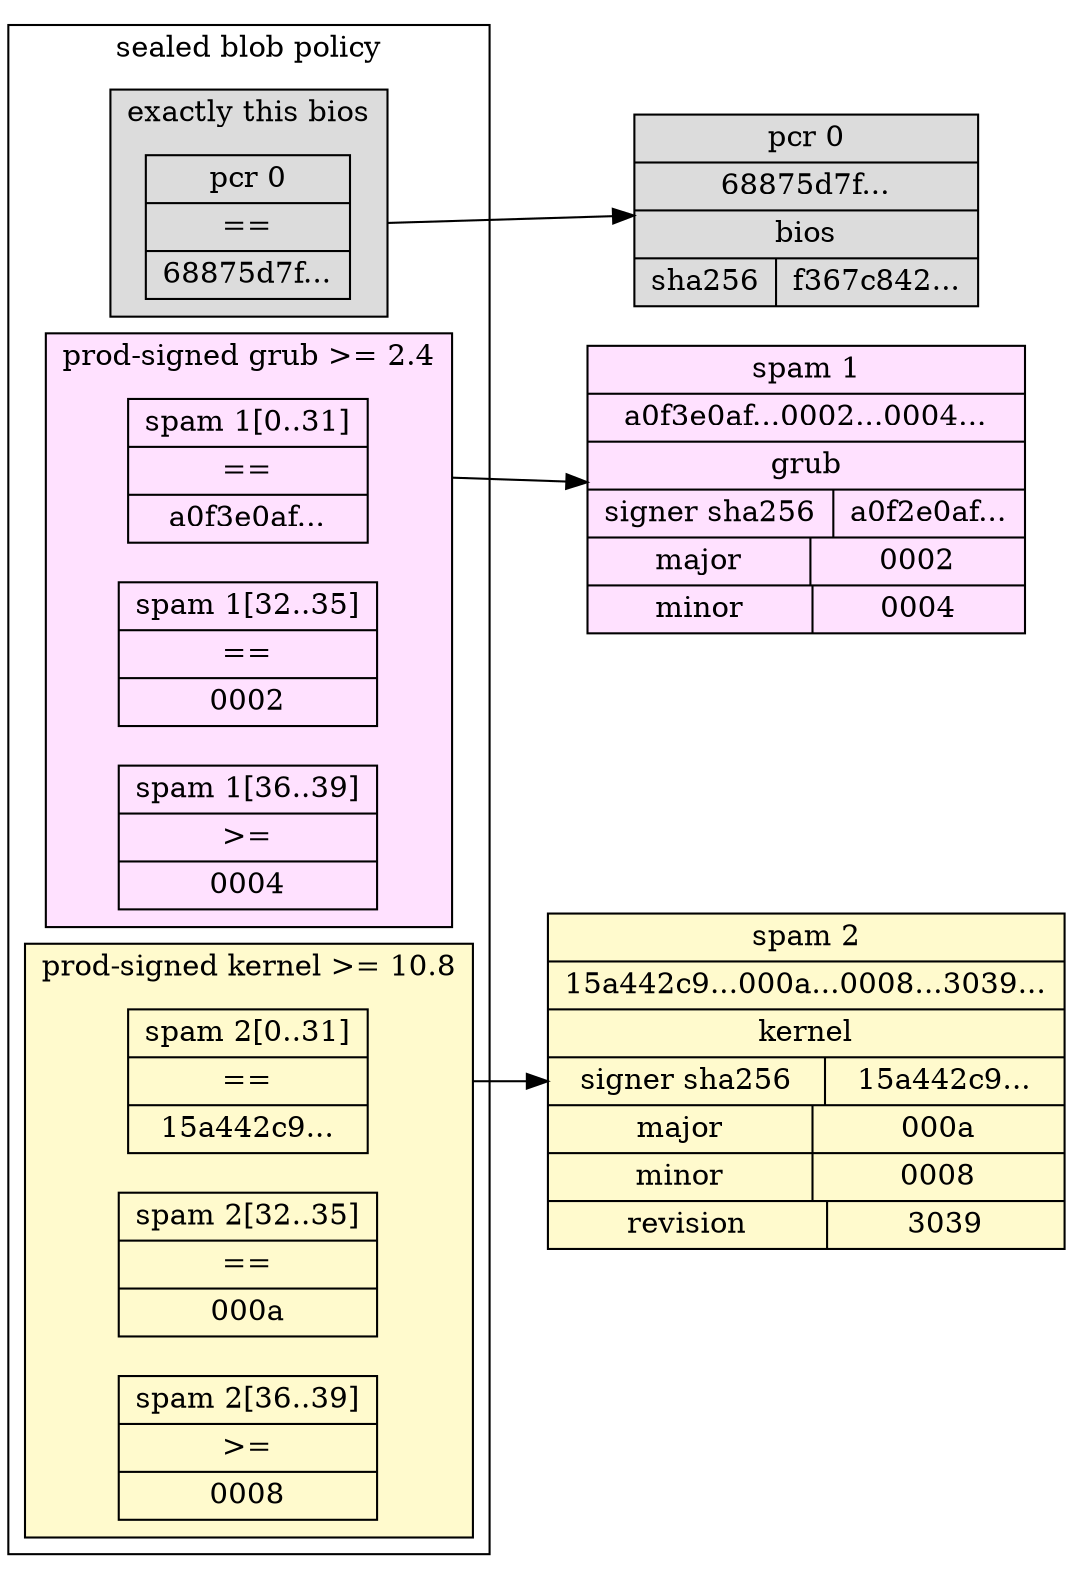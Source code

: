 digraph D {
	graph [compound=true];
	rankdir=LR
	{rank=same pcr_0 spam_1 spam_2}

	pcr_0 [shape=record label="pcr 0|68875d7f...|bios|{sha256|f367c842...}" fillcolor="gainsboro" style="filled"];

	spam_1 [shape=record label="spam 1|a0f3e0af...0002...0004...|grub|{signer sha256|a0f2e0af...}|{major|0002}|{minor|0004}" fillcolor="thistle1" style="filled"];

	spam_2 [shape=record label="spam 2|15a442c9...000a...0008...3039...|kernel|{signer sha256|15a442c9...}|{major|000a}|{minor|0008}|{revision|3039}" fillcolor="lemonchiffon" style="filled"];

	subgraph cluster_0 {
		label="sealed blob policy"
		subgraph cluster_1 {
			label="exactly this bios"
			fillcolor="gainsboro"
			style="filled"
			ibb_policy [shape=record label="pcr 0|==|68875d7f..."];
		}
		subgraph cluster_3 {
			{rank=same grub_policy_0 grub_policy_1 grub_policy_2}
			label="prod-signed grub >= 2.4"
			fillcolor="thistle1"
			style="filled"
			grub_policy_0 [shape=record label="spam 1[0..31]|==|a0f3e0af..."];
			grub_policy_1 [shape=record label="spam 1[32..35]|==|0002"];
			grub_policy_2 [shape=record label="spam 1[36..39]|\>=|0004"];
		}
		subgraph cluster_4 {
			{rank=same kernel_policy_0 kernel_policy_1 kernel_policy_2}
			label="prod-signed kernel >= 10.8"
			fillcolor="lemonchiffon"
			style="filled"
			kernel_policy_0 [shape=record label="spam 2[0..31]|==|15a442c9..."];
			kernel_policy_1 [shape=record label="spam 2[32..35]|==|000a"];
			kernel_policy_2 [shape=record label="spam 2[36..39]|\>=|0008"];
		}
	}

	ibb_policy -> pcr_0 [ltail=cluster_1];
	grub_policy_0 -> spam_1 [ltail=cluster_3];
	kernel_policy_0 -> spam_2 [ltail=cluster_4];
}
